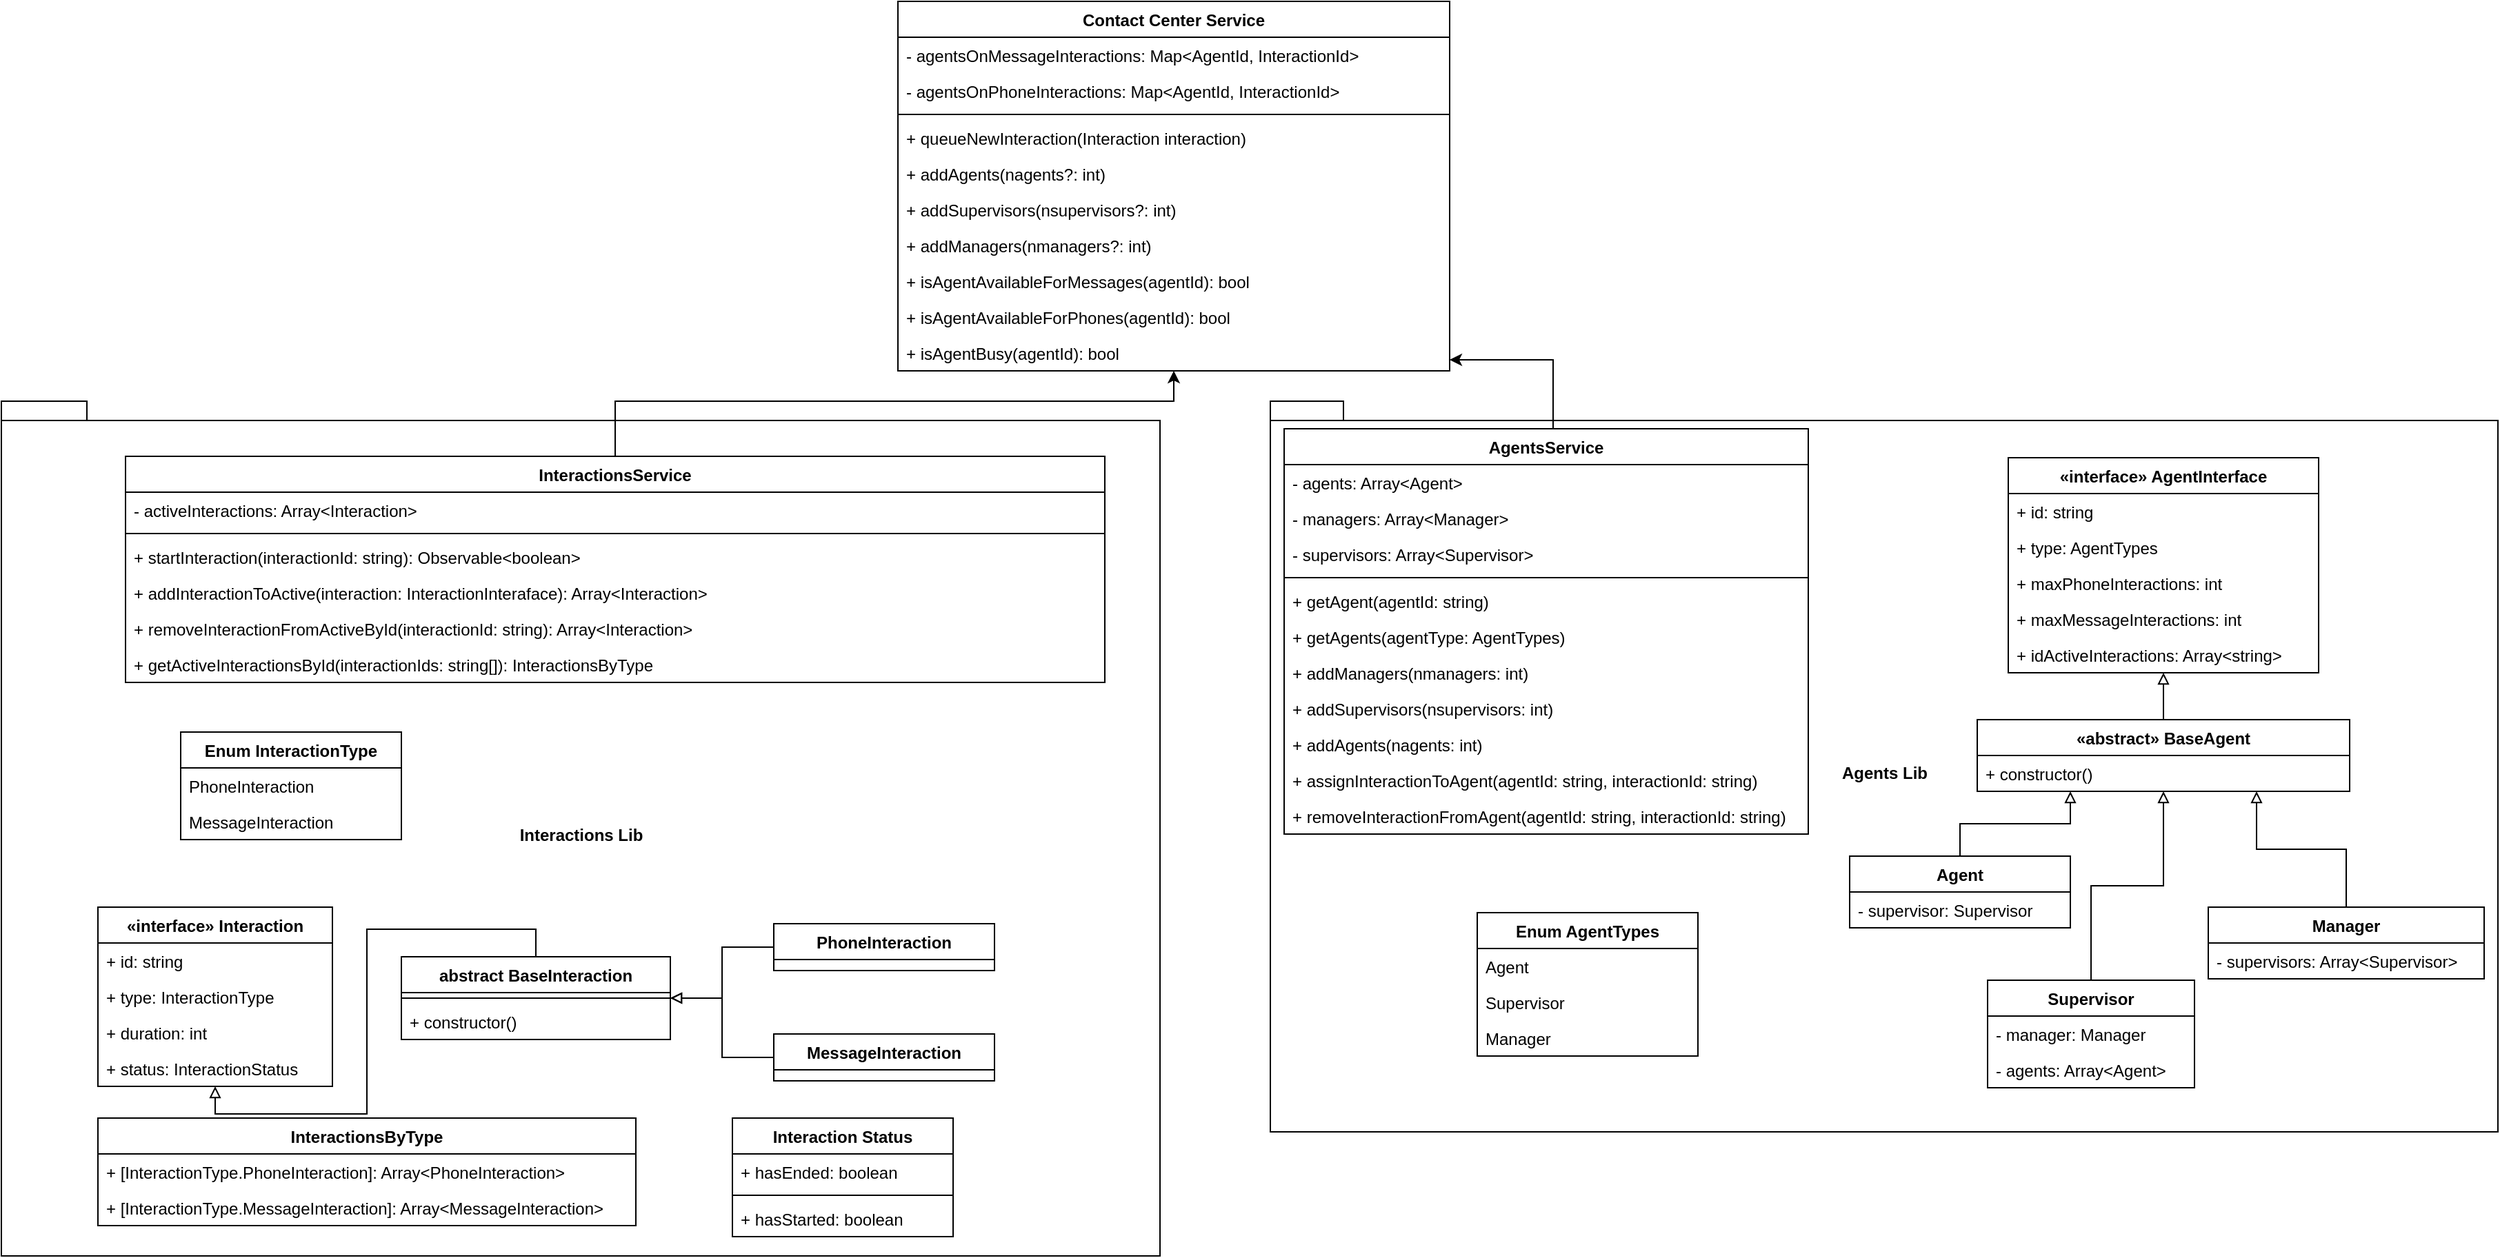 <mxfile version="14.9.6" type="device" pages="2"><diagram id="9mXvaVSuT-yr561JVfZQ" name="Classes"><mxGraphModel dx="1939" dy="1730" grid="1" gridSize="10" guides="1" tooltips="1" connect="1" arrows="1" fold="1" page="1" pageScale="1" pageWidth="850" pageHeight="1100" math="0" shadow="0"><root><mxCell id="0"/><mxCell id="1" parent="0"/><mxCell id="GSy9JZOcoxlVscX8w8jJ-24" value="Agents Lib" style="shape=folder;fontStyle=1;spacingTop=10;tabWidth=40;tabHeight=14;tabPosition=left;html=1;" parent="1" vertex="1"><mxGeometry x="510" y="-410" width="890" height="530" as="geometry"/></mxCell><mxCell id="GSy9JZOcoxlVscX8w8jJ-23" value="Interactions Lib" style="shape=folder;fontStyle=1;spacingTop=10;tabWidth=40;tabHeight=14;tabPosition=left;html=1;" parent="1" vertex="1"><mxGeometry x="-410" y="-410" width="840" height="620" as="geometry"/></mxCell><mxCell id="VfbLvijLUW6u_aJ8UXOx-10" style="edgeStyle=orthogonalEdgeStyle;rounded=0;orthogonalLoop=1;jettySize=auto;html=1;startArrow=none;startFill=0;endArrow=block;endFill=0;" parent="1" source="rVlFmZ7Iy4KIFGHd2SEh-2" target="VfbLvijLUW6u_aJ8UXOx-1" edge="1"><mxGeometry relative="1" as="geometry"/></mxCell><mxCell id="rVlFmZ7Iy4KIFGHd2SEh-2" value="MessageInteraction" style="swimlane;fontStyle=1;align=center;verticalAlign=top;childLayout=stackLayout;horizontal=1;startSize=26;horizontalStack=0;resizeParent=1;resizeParentMax=0;resizeLast=0;collapsible=1;marginBottom=0;" parent="1" vertex="1"><mxGeometry x="150" y="49" width="160" height="34" as="geometry"/></mxCell><mxCell id="VfbLvijLUW6u_aJ8UXOx-11" style="edgeStyle=orthogonalEdgeStyle;rounded=0;orthogonalLoop=1;jettySize=auto;html=1;startArrow=none;startFill=0;endArrow=block;endFill=0;" parent="1" source="rVlFmZ7Iy4KIFGHd2SEh-6" target="VfbLvijLUW6u_aJ8UXOx-1" edge="1"><mxGeometry relative="1" as="geometry"/></mxCell><mxCell id="rVlFmZ7Iy4KIFGHd2SEh-6" value="PhoneInteraction" style="swimlane;fontStyle=1;align=center;verticalAlign=top;childLayout=stackLayout;horizontal=1;startSize=26;horizontalStack=0;resizeParent=1;resizeParentMax=0;resizeLast=0;collapsible=1;marginBottom=0;" parent="1" vertex="1"><mxGeometry x="150" y="-31" width="160" height="34" as="geometry"/></mxCell><mxCell id="rVlFmZ7Iy4KIFGHd2SEh-12" value="Agent" style="swimlane;fontStyle=1;align=center;verticalAlign=top;childLayout=stackLayout;horizontal=1;startSize=26;horizontalStack=0;resizeParent=1;resizeParentMax=0;resizeLast=0;collapsible=1;marginBottom=0;" parent="1" vertex="1"><mxGeometry x="930" y="-80" width="160" height="52" as="geometry"/></mxCell><mxCell id="rVlFmZ7Iy4KIFGHd2SEh-13" value="- supervisor: Supervisor" style="text;strokeColor=none;fillColor=none;align=left;verticalAlign=top;spacingLeft=4;spacingRight=4;overflow=hidden;rotatable=0;points=[[0,0.5],[1,0.5]];portConstraint=eastwest;" parent="rVlFmZ7Iy4KIFGHd2SEh-12" vertex="1"><mxGeometry y="26" width="160" height="26" as="geometry"/></mxCell><mxCell id="bqos2zg2RV2krhV23c68-33" style="edgeStyle=orthogonalEdgeStyle;rounded=0;orthogonalLoop=1;jettySize=auto;html=1;exitX=0.5;exitY=0;exitDx=0;exitDy=0;startArrow=none;startFill=0;endArrow=block;endFill=0;" parent="1" source="rVlFmZ7Iy4KIFGHd2SEh-16" target="rVlFmZ7Iy4KIFGHd2SEh-28" edge="1"><mxGeometry relative="1" as="geometry"/></mxCell><mxCell id="rVlFmZ7Iy4KIFGHd2SEh-16" value="Supervisor" style="swimlane;fontStyle=1;align=center;verticalAlign=top;childLayout=stackLayout;horizontal=1;startSize=26;horizontalStack=0;resizeParent=1;resizeParentMax=0;resizeLast=0;collapsible=1;marginBottom=0;" parent="1" vertex="1"><mxGeometry x="1030" y="10" width="150" height="78" as="geometry"/></mxCell><mxCell id="rVlFmZ7Iy4KIFGHd2SEh-17" value="- manager: Manager" style="text;strokeColor=none;fillColor=none;align=left;verticalAlign=top;spacingLeft=4;spacingRight=4;overflow=hidden;rotatable=0;points=[[0,0.5],[1,0.5]];portConstraint=eastwest;" parent="rVlFmZ7Iy4KIFGHd2SEh-16" vertex="1"><mxGeometry y="26" width="150" height="26" as="geometry"/></mxCell><mxCell id="bqos2zg2RV2krhV23c68-34" value="- agents: Array&lt;Agent&gt;" style="text;strokeColor=none;fillColor=none;align=left;verticalAlign=top;spacingLeft=4;spacingRight=4;overflow=hidden;rotatable=0;points=[[0,0.5],[1,0.5]];portConstraint=eastwest;" parent="rVlFmZ7Iy4KIFGHd2SEh-16" vertex="1"><mxGeometry y="52" width="150" height="26" as="geometry"/></mxCell><mxCell id="rVlFmZ7Iy4KIFGHd2SEh-20" value="Manager" style="swimlane;fontStyle=1;align=center;verticalAlign=top;childLayout=stackLayout;horizontal=1;startSize=26;horizontalStack=0;resizeParent=1;resizeParentMax=0;resizeLast=0;collapsible=1;marginBottom=0;" parent="1" vertex="1"><mxGeometry x="1190" y="-43" width="200" height="52" as="geometry"/></mxCell><mxCell id="bqos2zg2RV2krhV23c68-36" value="- supervisors: Array&lt;Supervisor&gt;" style="text;strokeColor=none;fillColor=none;align=left;verticalAlign=top;spacingLeft=4;spacingRight=4;overflow=hidden;rotatable=0;points=[[0,0.5],[1,0.5]];portConstraint=eastwest;" parent="rVlFmZ7Iy4KIFGHd2SEh-20" vertex="1"><mxGeometry y="26" width="200" height="26" as="geometry"/></mxCell><mxCell id="bqos2zg2RV2krhV23c68-4" style="edgeStyle=orthogonalEdgeStyle;rounded=0;orthogonalLoop=1;jettySize=auto;html=1;exitX=0.25;exitY=1;exitDx=0;exitDy=0;endArrow=none;endFill=0;startArrow=block;startFill=0;" parent="1" source="rVlFmZ7Iy4KIFGHd2SEh-28" target="rVlFmZ7Iy4KIFGHd2SEh-12" edge="1"><mxGeometry relative="1" as="geometry"/></mxCell><mxCell id="bqos2zg2RV2krhV23c68-6" style="edgeStyle=orthogonalEdgeStyle;rounded=0;orthogonalLoop=1;jettySize=auto;html=1;exitX=0.75;exitY=1;exitDx=0;exitDy=0;endArrow=none;endFill=0;startArrow=block;startFill=0;" parent="1" source="rVlFmZ7Iy4KIFGHd2SEh-28" target="rVlFmZ7Iy4KIFGHd2SEh-20" edge="1"><mxGeometry relative="1" as="geometry"/></mxCell><mxCell id="rVlFmZ7Iy4KIFGHd2SEh-28" value="«abstract» BaseAgent" style="swimlane;fontStyle=1;align=center;verticalAlign=top;childLayout=stackLayout;horizontal=1;startSize=26;horizontalStack=0;resizeParent=1;resizeParentMax=0;resizeLast=0;collapsible=1;marginBottom=0;" parent="1" vertex="1"><mxGeometry x="1022.5" y="-179" width="270" height="52" as="geometry"/></mxCell><mxCell id="W-T2RcgYXypYs22ILFJd-6" value="+ constructor()" style="text;strokeColor=none;fillColor=none;align=left;verticalAlign=top;spacingLeft=4;spacingRight=4;overflow=hidden;rotatable=0;points=[[0,0.5],[1,0.5]];portConstraint=eastwest;" vertex="1" parent="rVlFmZ7Iy4KIFGHd2SEh-28"><mxGeometry y="26" width="270" height="26" as="geometry"/></mxCell><mxCell id="VfbLvijLUW6u_aJ8UXOx-8" style="edgeStyle=orthogonalEdgeStyle;rounded=0;orthogonalLoop=1;jettySize=auto;html=1;exitX=0.5;exitY=1;exitDx=0;exitDy=0;entryX=0.5;entryY=0;entryDx=0;entryDy=0;endArrow=none;endFill=0;startArrow=block;startFill=0;" parent="1" source="rVlFmZ7Iy4KIFGHd2SEh-40" target="VfbLvijLUW6u_aJ8UXOx-1" edge="1"><mxGeometry relative="1" as="geometry"/></mxCell><mxCell id="rVlFmZ7Iy4KIFGHd2SEh-40" value="«interface» Interaction" style="swimlane;fontStyle=1;align=center;verticalAlign=top;childLayout=stackLayout;horizontal=1;startSize=26;horizontalStack=0;resizeParent=1;resizeParentMax=0;resizeLast=0;collapsible=1;marginBottom=0;" parent="1" vertex="1"><mxGeometry x="-340" y="-43" width="170" height="130" as="geometry"/></mxCell><mxCell id="rVlFmZ7Iy4KIFGHd2SEh-41" value="+ id: string" style="text;strokeColor=none;fillColor=none;align=left;verticalAlign=top;spacingLeft=4;spacingRight=4;overflow=hidden;rotatable=0;points=[[0,0.5],[1,0.5]];portConstraint=eastwest;" parent="rVlFmZ7Iy4KIFGHd2SEh-40" vertex="1"><mxGeometry y="26" width="170" height="26" as="geometry"/></mxCell><mxCell id="aWb27PJC8GSQuPGXeeC0-7" value="+ type: InteractionType" style="text;strokeColor=none;fillColor=none;align=left;verticalAlign=top;spacingLeft=4;spacingRight=4;overflow=hidden;rotatable=0;points=[[0,0.5],[1,0.5]];portConstraint=eastwest;" parent="rVlFmZ7Iy4KIFGHd2SEh-40" vertex="1"><mxGeometry y="52" width="170" height="26" as="geometry"/></mxCell><mxCell id="W-T2RcgYXypYs22ILFJd-27" value="+ duration: int" style="text;strokeColor=none;fillColor=none;align=left;verticalAlign=top;spacingLeft=4;spacingRight=4;overflow=hidden;rotatable=0;points=[[0,0.5],[1,0.5]];portConstraint=eastwest;" vertex="1" parent="rVlFmZ7Iy4KIFGHd2SEh-40"><mxGeometry y="78" width="170" height="26" as="geometry"/></mxCell><mxCell id="aWb27PJC8GSQuPGXeeC0-6" value="+ status: InteractionStatus" style="text;strokeColor=none;fillColor=none;align=left;verticalAlign=top;spacingLeft=4;spacingRight=4;overflow=hidden;rotatable=0;points=[[0,0.5],[1,0.5]];portConstraint=eastwest;" parent="rVlFmZ7Iy4KIFGHd2SEh-40" vertex="1"><mxGeometry y="104" width="170" height="26" as="geometry"/></mxCell><mxCell id="bqos2zg2RV2krhV23c68-8" value="Contact Center Service" style="swimlane;fontStyle=1;align=center;verticalAlign=top;childLayout=stackLayout;horizontal=1;startSize=26;horizontalStack=0;resizeParent=1;resizeParentMax=0;resizeLast=0;collapsible=1;marginBottom=0;" parent="1" vertex="1"><mxGeometry x="240" y="-700" width="400" height="268" as="geometry"/></mxCell><mxCell id="bqos2zg2RV2krhV23c68-17" value="- agentsOnMessageInteractions: Map&lt;AgentId, InteractionId&gt;" style="text;strokeColor=none;fillColor=none;align=left;verticalAlign=top;spacingLeft=4;spacingRight=4;overflow=hidden;rotatable=0;points=[[0,0.5],[1,0.5]];portConstraint=eastwest;" parent="bqos2zg2RV2krhV23c68-8" vertex="1"><mxGeometry y="26" width="400" height="26" as="geometry"/></mxCell><mxCell id="aWb27PJC8GSQuPGXeeC0-1" value="- agentsOnPhoneInteractions: Map&lt;AgentId, InteractionId&gt;" style="text;strokeColor=none;fillColor=none;align=left;verticalAlign=top;spacingLeft=4;spacingRight=4;overflow=hidden;rotatable=0;points=[[0,0.5],[1,0.5]];portConstraint=eastwest;" parent="bqos2zg2RV2krhV23c68-8" vertex="1"><mxGeometry y="52" width="400" height="26" as="geometry"/></mxCell><mxCell id="bqos2zg2RV2krhV23c68-10" value="" style="line;strokeWidth=1;fillColor=none;align=left;verticalAlign=middle;spacingTop=-1;spacingLeft=3;spacingRight=3;rotatable=0;labelPosition=right;points=[];portConstraint=eastwest;" parent="bqos2zg2RV2krhV23c68-8" vertex="1"><mxGeometry y="78" width="400" height="8" as="geometry"/></mxCell><mxCell id="_GVW7TMEbYRuiCOnkN0X-1" value="+ queueNewInteraction(Interaction interaction)" style="text;strokeColor=none;fillColor=none;align=left;verticalAlign=top;spacingLeft=4;spacingRight=4;overflow=hidden;rotatable=0;points=[[0,0.5],[1,0.5]];portConstraint=eastwest;" parent="bqos2zg2RV2krhV23c68-8" vertex="1"><mxGeometry y="86" width="400" height="26" as="geometry"/></mxCell><mxCell id="NI0zoDxkc4GcWIUidgXC-1" value="+ addAgents(nagents?: int)" style="text;strokeColor=none;fillColor=none;align=left;verticalAlign=top;spacingLeft=4;spacingRight=4;overflow=hidden;rotatable=0;points=[[0,0.5],[1,0.5]];portConstraint=eastwest;" parent="bqos2zg2RV2krhV23c68-8" vertex="1"><mxGeometry y="112" width="400" height="26" as="geometry"/></mxCell><mxCell id="NI0zoDxkc4GcWIUidgXC-2" value="+ addSupervisors(nsupervisors?: int)" style="text;strokeColor=none;fillColor=none;align=left;verticalAlign=top;spacingLeft=4;spacingRight=4;overflow=hidden;rotatable=0;points=[[0,0.5],[1,0.5]];portConstraint=eastwest;" parent="bqos2zg2RV2krhV23c68-8" vertex="1"><mxGeometry y="138" width="400" height="26" as="geometry"/></mxCell><mxCell id="NI0zoDxkc4GcWIUidgXC-3" value="+ addManagers(nmanagers?: int)" style="text;strokeColor=none;fillColor=none;align=left;verticalAlign=top;spacingLeft=4;spacingRight=4;overflow=hidden;rotatable=0;points=[[0,0.5],[1,0.5]];portConstraint=eastwest;" parent="bqos2zg2RV2krhV23c68-8" vertex="1"><mxGeometry y="164" width="400" height="26" as="geometry"/></mxCell><mxCell id="aWb27PJC8GSQuPGXeeC0-10" value="+ isAgentAvailableForMessages(agentId): bool" style="text;strokeColor=none;fillColor=none;align=left;verticalAlign=top;spacingLeft=4;spacingRight=4;overflow=hidden;rotatable=0;points=[[0,0.5],[1,0.5]];portConstraint=eastwest;" parent="bqos2zg2RV2krhV23c68-8" vertex="1"><mxGeometry y="190" width="400" height="26" as="geometry"/></mxCell><mxCell id="aWb27PJC8GSQuPGXeeC0-9" value="+ isAgentAvailableForPhones(agentId): bool" style="text;strokeColor=none;fillColor=none;align=left;verticalAlign=top;spacingLeft=4;spacingRight=4;overflow=hidden;rotatable=0;points=[[0,0.5],[1,0.5]];portConstraint=eastwest;" parent="bqos2zg2RV2krhV23c68-8" vertex="1"><mxGeometry y="216" width="400" height="26" as="geometry"/></mxCell><mxCell id="W-T2RcgYXypYs22ILFJd-2" value="+ isAgentBusy(agentId): bool" style="text;strokeColor=none;fillColor=none;align=left;verticalAlign=top;spacingLeft=4;spacingRight=4;overflow=hidden;rotatable=0;points=[[0,0.5],[1,0.5]];portConstraint=eastwest;" vertex="1" parent="bqos2zg2RV2krhV23c68-8"><mxGeometry y="242" width="400" height="26" as="geometry"/></mxCell><mxCell id="VfbLvijLUW6u_aJ8UXOx-1" value="abstract BaseInteraction" style="swimlane;fontStyle=1;align=center;verticalAlign=top;childLayout=stackLayout;horizontal=1;startSize=26;horizontalStack=0;resizeParent=1;resizeParentMax=0;resizeLast=0;collapsible=1;marginBottom=0;" parent="1" vertex="1"><mxGeometry x="-120" y="-7" width="195" height="60" as="geometry"/></mxCell><mxCell id="VfbLvijLUW6u_aJ8UXOx-3" value="" style="line;strokeWidth=1;fillColor=none;align=left;verticalAlign=middle;spacingTop=-1;spacingLeft=3;spacingRight=3;rotatable=0;labelPosition=right;points=[];portConstraint=eastwest;" parent="VfbLvijLUW6u_aJ8UXOx-1" vertex="1"><mxGeometry y="26" width="195" height="8" as="geometry"/></mxCell><mxCell id="VfbLvijLUW6u_aJ8UXOx-6" value="+ constructor()" style="text;strokeColor=none;fillColor=none;align=left;verticalAlign=top;spacingLeft=4;spacingRight=4;overflow=hidden;rotatable=0;points=[[0,0.5],[1,0.5]];portConstraint=eastwest;" parent="VfbLvijLUW6u_aJ8UXOx-1" vertex="1"><mxGeometry y="34" width="195" height="26" as="geometry"/></mxCell><mxCell id="aWb27PJC8GSQuPGXeeC0-16" style="edgeStyle=orthogonalEdgeStyle;rounded=0;orthogonalLoop=1;jettySize=auto;html=1;exitX=0.5;exitY=1;exitDx=0;exitDy=0;startArrow=block;startFill=0;endArrow=none;endFill=0;" parent="1" source="aWb27PJC8GSQuPGXeeC0-11" target="rVlFmZ7Iy4KIFGHd2SEh-28" edge="1"><mxGeometry relative="1" as="geometry"/></mxCell><mxCell id="aWb27PJC8GSQuPGXeeC0-11" value="«interface» AgentInterface" style="swimlane;fontStyle=1;align=center;verticalAlign=top;childLayout=stackLayout;horizontal=1;startSize=26;horizontalStack=0;resizeParent=1;resizeParentMax=0;resizeLast=0;collapsible=1;marginBottom=0;" parent="1" vertex="1"><mxGeometry x="1045" y="-369" width="225" height="156" as="geometry"/></mxCell><mxCell id="aWb27PJC8GSQuPGXeeC0-12" value="+ id: string" style="text;strokeColor=none;fillColor=none;align=left;verticalAlign=top;spacingLeft=4;spacingRight=4;overflow=hidden;rotatable=0;points=[[0,0.5],[1,0.5]];portConstraint=eastwest;" parent="aWb27PJC8GSQuPGXeeC0-11" vertex="1"><mxGeometry y="26" width="225" height="26" as="geometry"/></mxCell><mxCell id="aWb27PJC8GSQuPGXeeC0-13" value="+ type: AgentTypes" style="text;strokeColor=none;fillColor=none;align=left;verticalAlign=top;spacingLeft=4;spacingRight=4;overflow=hidden;rotatable=0;points=[[0,0.5],[1,0.5]];portConstraint=eastwest;" parent="aWb27PJC8GSQuPGXeeC0-11" vertex="1"><mxGeometry y="52" width="225" height="26" as="geometry"/></mxCell><mxCell id="aWb27PJC8GSQuPGXeeC0-3" value="+ maxPhoneInteractions: int" style="text;strokeColor=none;fillColor=none;align=left;verticalAlign=top;spacingLeft=4;spacingRight=4;overflow=hidden;rotatable=0;points=[[0,0.5],[1,0.5]];portConstraint=eastwest;" parent="aWb27PJC8GSQuPGXeeC0-11" vertex="1"><mxGeometry y="78" width="225" height="26" as="geometry"/></mxCell><mxCell id="rVlFmZ7Iy4KIFGHd2SEh-29" value="+ maxMessageInteractions: int" style="text;strokeColor=none;fillColor=none;align=left;verticalAlign=top;spacingLeft=4;spacingRight=4;overflow=hidden;rotatable=0;points=[[0,0.5],[1,0.5]];portConstraint=eastwest;" parent="aWb27PJC8GSQuPGXeeC0-11" vertex="1"><mxGeometry y="104" width="225" height="26" as="geometry"/></mxCell><mxCell id="aWb27PJC8GSQuPGXeeC0-4" value="+ idActiveInteractions: Array&lt;string&gt;" style="text;strokeColor=none;fillColor=none;align=left;verticalAlign=top;spacingLeft=4;spacingRight=4;overflow=hidden;rotatable=0;points=[[0,0.5],[1,0.5]];portConstraint=eastwest;" parent="aWb27PJC8GSQuPGXeeC0-11" vertex="1"><mxGeometry y="130" width="225" height="26" as="geometry"/></mxCell><mxCell id="GSy9JZOcoxlVscX8w8jJ-20" style="edgeStyle=orthogonalEdgeStyle;rounded=0;orthogonalLoop=1;jettySize=auto;html=1;" parent="1" source="GSy9JZOcoxlVscX8w8jJ-1" target="bqos2zg2RV2krhV23c68-8" edge="1"><mxGeometry relative="1" as="geometry"><Array as="points"><mxPoint x="715" y="-440"/><mxPoint x="440" y="-440"/></Array></mxGeometry></mxCell><mxCell id="GSy9JZOcoxlVscX8w8jJ-1" value="AgentsService" style="swimlane;fontStyle=1;align=center;verticalAlign=top;childLayout=stackLayout;horizontal=1;startSize=26;horizontalStack=0;resizeParent=1;resizeParentMax=0;resizeLast=0;collapsible=1;marginBottom=0;" parent="1" vertex="1"><mxGeometry x="520" y="-390" width="380" height="294" as="geometry"/></mxCell><mxCell id="GSy9JZOcoxlVscX8w8jJ-5" value="- agents: Array&lt;Agent&gt;" style="text;strokeColor=none;fillColor=none;align=left;verticalAlign=top;spacingLeft=4;spacingRight=4;overflow=hidden;rotatable=0;points=[[0,0.5],[1,0.5]];portConstraint=eastwest;" parent="GSy9JZOcoxlVscX8w8jJ-1" vertex="1"><mxGeometry y="26" width="380" height="26" as="geometry"/></mxCell><mxCell id="GSy9JZOcoxlVscX8w8jJ-7" value="- managers: Array&lt;Manager&gt;" style="text;strokeColor=none;fillColor=none;align=left;verticalAlign=top;spacingLeft=4;spacingRight=4;overflow=hidden;rotatable=0;points=[[0,0.5],[1,0.5]];portConstraint=eastwest;" parent="GSy9JZOcoxlVscX8w8jJ-1" vertex="1"><mxGeometry y="52" width="380" height="26" as="geometry"/></mxCell><mxCell id="GSy9JZOcoxlVscX8w8jJ-6" value="- supervisors: Array&lt;Supervisor&gt;" style="text;strokeColor=none;fillColor=none;align=left;verticalAlign=top;spacingLeft=4;spacingRight=4;overflow=hidden;rotatable=0;points=[[0,0.5],[1,0.5]];portConstraint=eastwest;" parent="GSy9JZOcoxlVscX8w8jJ-1" vertex="1"><mxGeometry y="78" width="380" height="26" as="geometry"/></mxCell><mxCell id="GSy9JZOcoxlVscX8w8jJ-3" value="" style="line;strokeWidth=1;fillColor=none;align=left;verticalAlign=middle;spacingTop=-1;spacingLeft=3;spacingRight=3;rotatable=0;labelPosition=right;points=[];portConstraint=eastwest;" parent="GSy9JZOcoxlVscX8w8jJ-1" vertex="1"><mxGeometry y="104" width="380" height="8" as="geometry"/></mxCell><mxCell id="eq-xW2-XUnyU69JytTZA-1" value="+ getAgent(agentId: string)" style="text;strokeColor=none;fillColor=none;align=left;verticalAlign=top;spacingLeft=4;spacingRight=4;overflow=hidden;rotatable=0;points=[[0,0.5],[1,0.5]];portConstraint=eastwest;" parent="GSy9JZOcoxlVscX8w8jJ-1" vertex="1"><mxGeometry y="112" width="380" height="26" as="geometry"/></mxCell><mxCell id="eq-xW2-XUnyU69JytTZA-4" value="+ getAgents(agentType: AgentTypes)" style="text;strokeColor=none;fillColor=none;align=left;verticalAlign=top;spacingLeft=4;spacingRight=4;overflow=hidden;rotatable=0;points=[[0,0.5],[1,0.5]];portConstraint=eastwest;" parent="GSy9JZOcoxlVscX8w8jJ-1" vertex="1"><mxGeometry y="138" width="380" height="26" as="geometry"/></mxCell><mxCell id="GSy9JZOcoxlVscX8w8jJ-10" value="+ addManagers(nmanagers: int)" style="text;strokeColor=none;fillColor=none;align=left;verticalAlign=top;spacingLeft=4;spacingRight=4;overflow=hidden;rotatable=0;points=[[0,0.5],[1,0.5]];portConstraint=eastwest;" parent="GSy9JZOcoxlVscX8w8jJ-1" vertex="1"><mxGeometry y="164" width="380" height="26" as="geometry"/></mxCell><mxCell id="GSy9JZOcoxlVscX8w8jJ-9" value="+ addSupervisors(nsupervisors: int)" style="text;strokeColor=none;fillColor=none;align=left;verticalAlign=top;spacingLeft=4;spacingRight=4;overflow=hidden;rotatable=0;points=[[0,0.5],[1,0.5]];portConstraint=eastwest;" parent="GSy9JZOcoxlVscX8w8jJ-1" vertex="1"><mxGeometry y="190" width="380" height="26" as="geometry"/></mxCell><mxCell id="GSy9JZOcoxlVscX8w8jJ-8" value="+ addAgents(nagents: int)" style="text;strokeColor=none;fillColor=none;align=left;verticalAlign=top;spacingLeft=4;spacingRight=4;overflow=hidden;rotatable=0;points=[[0,0.5],[1,0.5]];portConstraint=eastwest;" parent="GSy9JZOcoxlVscX8w8jJ-1" vertex="1"><mxGeometry y="216" width="380" height="26" as="geometry"/></mxCell><mxCell id="W-T2RcgYXypYs22ILFJd-1" value="+ assignInteractionToAgent(agentId: string, interactionId: string)" style="text;strokeColor=none;fillColor=none;align=left;verticalAlign=top;spacingLeft=4;spacingRight=4;overflow=hidden;rotatable=0;points=[[0,0.5],[1,0.5]];portConstraint=eastwest;" vertex="1" parent="GSy9JZOcoxlVscX8w8jJ-1"><mxGeometry y="242" width="380" height="26" as="geometry"/></mxCell><mxCell id="eq-xW2-XUnyU69JytTZA-2" value="+ removeInteractionFromAgent(agentId: string, interactionId: string)" style="text;strokeColor=none;fillColor=none;align=left;verticalAlign=top;spacingLeft=4;spacingRight=4;overflow=hidden;rotatable=0;points=[[0,0.5],[1,0.5]];portConstraint=eastwest;" parent="GSy9JZOcoxlVscX8w8jJ-1" vertex="1"><mxGeometry y="268" width="380" height="26" as="geometry"/></mxCell><mxCell id="GSy9JZOcoxlVscX8w8jJ-21" style="edgeStyle=orthogonalEdgeStyle;rounded=0;orthogonalLoop=1;jettySize=auto;html=1;exitX=0.5;exitY=0;exitDx=0;exitDy=0;" parent="1" source="GSy9JZOcoxlVscX8w8jJ-15" target="bqos2zg2RV2krhV23c68-8" edge="1"><mxGeometry relative="1" as="geometry"><Array as="points"><mxPoint x="35" y="-410"/><mxPoint x="440" y="-410"/></Array></mxGeometry></mxCell><mxCell id="GSy9JZOcoxlVscX8w8jJ-15" value="InteractionsService" style="swimlane;fontStyle=1;align=center;verticalAlign=top;childLayout=stackLayout;horizontal=1;startSize=26;horizontalStack=0;resizeParent=1;resizeParentMax=0;resizeLast=0;collapsible=1;marginBottom=0;" parent="1" vertex="1"><mxGeometry x="-320" y="-370" width="710" height="164" as="geometry"/></mxCell><mxCell id="GSy9JZOcoxlVscX8w8jJ-19" value="- activeInteractions: Array&lt;Interaction&gt;" style="text;strokeColor=none;fillColor=none;align=left;verticalAlign=top;spacingLeft=4;spacingRight=4;overflow=hidden;rotatable=0;points=[[0,0.5],[1,0.5]];portConstraint=eastwest;" parent="GSy9JZOcoxlVscX8w8jJ-15" vertex="1"><mxGeometry y="26" width="710" height="26" as="geometry"/></mxCell><mxCell id="GSy9JZOcoxlVscX8w8jJ-17" value="" style="line;strokeWidth=1;fillColor=none;align=left;verticalAlign=middle;spacingTop=-1;spacingLeft=3;spacingRight=3;rotatable=0;labelPosition=right;points=[];portConstraint=eastwest;" parent="GSy9JZOcoxlVscX8w8jJ-15" vertex="1"><mxGeometry y="52" width="710" height="8" as="geometry"/></mxCell><mxCell id="GSy9JZOcoxlVscX8w8jJ-18" value="+ startInteraction(interactionId: string): Observable&lt;boolean&gt;" style="text;strokeColor=none;fillColor=none;align=left;verticalAlign=top;spacingLeft=4;spacingRight=4;overflow=hidden;rotatable=0;points=[[0,0.5],[1,0.5]];portConstraint=eastwest;" parent="GSy9JZOcoxlVscX8w8jJ-15" vertex="1"><mxGeometry y="60" width="710" height="26" as="geometry"/></mxCell><mxCell id="GSy9JZOcoxlVscX8w8jJ-22" value="+ addInteractionToActive(interaction: InteractionInteraface): Array&lt;Interaction&gt;" style="text;strokeColor=none;fillColor=none;align=left;verticalAlign=top;spacingLeft=4;spacingRight=4;overflow=hidden;rotatable=0;points=[[0,0.5],[1,0.5]];portConstraint=eastwest;" parent="GSy9JZOcoxlVscX8w8jJ-15" vertex="1"><mxGeometry y="86" width="710" height="26" as="geometry"/></mxCell><mxCell id="W-T2RcgYXypYs22ILFJd-4" value="+ removeInteractionFromActiveById(interactionId: string): Array&lt;Interaction&gt;" style="text;strokeColor=none;fillColor=none;align=left;verticalAlign=top;spacingLeft=4;spacingRight=4;overflow=hidden;rotatable=0;points=[[0,0.5],[1,0.5]];portConstraint=eastwest;" vertex="1" parent="GSy9JZOcoxlVscX8w8jJ-15"><mxGeometry y="112" width="710" height="26" as="geometry"/></mxCell><mxCell id="W-T2RcgYXypYs22ILFJd-3" value="+ getActiveInteractionsById(interactionIds: string[]): InteractionsByType" style="text;strokeColor=none;fillColor=none;align=left;verticalAlign=top;spacingLeft=4;spacingRight=4;overflow=hidden;rotatable=0;points=[[0,0.5],[1,0.5]];portConstraint=eastwest;" vertex="1" parent="GSy9JZOcoxlVscX8w8jJ-15"><mxGeometry y="138" width="710" height="26" as="geometry"/></mxCell><mxCell id="W-T2RcgYXypYs22ILFJd-7" value="Enum AgentTypes" style="swimlane;fontStyle=1;align=center;verticalAlign=top;childLayout=stackLayout;horizontal=1;startSize=26;horizontalStack=0;resizeParent=1;resizeParentMax=0;resizeLast=0;collapsible=1;marginBottom=0;" vertex="1" parent="1"><mxGeometry x="660" y="-39" width="160" height="104" as="geometry"/></mxCell><mxCell id="W-T2RcgYXypYs22ILFJd-11" value="Agent" style="text;strokeColor=none;fillColor=none;align=left;verticalAlign=top;spacingLeft=4;spacingRight=4;overflow=hidden;rotatable=0;points=[[0,0.5],[1,0.5]];portConstraint=eastwest;" vertex="1" parent="W-T2RcgYXypYs22ILFJd-7"><mxGeometry y="26" width="160" height="26" as="geometry"/></mxCell><mxCell id="W-T2RcgYXypYs22ILFJd-12" value="Supervisor" style="text;strokeColor=none;fillColor=none;align=left;verticalAlign=top;spacingLeft=4;spacingRight=4;overflow=hidden;rotatable=0;points=[[0,0.5],[1,0.5]];portConstraint=eastwest;" vertex="1" parent="W-T2RcgYXypYs22ILFJd-7"><mxGeometry y="52" width="160" height="26" as="geometry"/></mxCell><mxCell id="W-T2RcgYXypYs22ILFJd-8" value="Manager" style="text;strokeColor=none;fillColor=none;align=left;verticalAlign=top;spacingLeft=4;spacingRight=4;overflow=hidden;rotatable=0;points=[[0,0.5],[1,0.5]];portConstraint=eastwest;" vertex="1" parent="W-T2RcgYXypYs22ILFJd-7"><mxGeometry y="78" width="160" height="26" as="geometry"/></mxCell><mxCell id="W-T2RcgYXypYs22ILFJd-13" value="Enum InteractionType" style="swimlane;fontStyle=1;align=center;verticalAlign=top;childLayout=stackLayout;horizontal=1;startSize=26;horizontalStack=0;resizeParent=1;resizeParentMax=0;resizeLast=0;collapsible=1;marginBottom=0;" vertex="1" parent="1"><mxGeometry x="-280" y="-170" width="160" height="78" as="geometry"/></mxCell><mxCell id="W-T2RcgYXypYs22ILFJd-17" value="PhoneInteraction" style="text;strokeColor=none;fillColor=none;align=left;verticalAlign=top;spacingLeft=4;spacingRight=4;overflow=hidden;rotatable=0;points=[[0,0.5],[1,0.5]];portConstraint=eastwest;" vertex="1" parent="W-T2RcgYXypYs22ILFJd-13"><mxGeometry y="26" width="160" height="26" as="geometry"/></mxCell><mxCell id="W-T2RcgYXypYs22ILFJd-14" value="MessageInteraction" style="text;strokeColor=none;fillColor=none;align=left;verticalAlign=top;spacingLeft=4;spacingRight=4;overflow=hidden;rotatable=0;points=[[0,0.5],[1,0.5]];portConstraint=eastwest;" vertex="1" parent="W-T2RcgYXypYs22ILFJd-13"><mxGeometry y="52" width="160" height="26" as="geometry"/></mxCell><mxCell id="W-T2RcgYXypYs22ILFJd-18" value="InteractionsByType" style="swimlane;fontStyle=1;align=center;verticalAlign=top;childLayout=stackLayout;horizontal=1;startSize=26;horizontalStack=0;resizeParent=1;resizeParentMax=0;resizeLast=0;collapsible=1;marginBottom=0;" vertex="1" parent="1"><mxGeometry x="-340" y="110" width="390" height="78" as="geometry"/></mxCell><mxCell id="W-T2RcgYXypYs22ILFJd-22" value="+ [InteractionType.PhoneInteraction]: Array&lt;PhoneInteraction&gt;" style="text;strokeColor=none;fillColor=none;align=left;verticalAlign=top;spacingLeft=4;spacingRight=4;overflow=hidden;rotatable=0;points=[[0,0.5],[1,0.5]];portConstraint=eastwest;" vertex="1" parent="W-T2RcgYXypYs22ILFJd-18"><mxGeometry y="26" width="390" height="26" as="geometry"/></mxCell><mxCell id="W-T2RcgYXypYs22ILFJd-19" value="+ [InteractionType.MessageInteraction]: Array&lt;MessageInteraction&gt;" style="text;strokeColor=none;fillColor=none;align=left;verticalAlign=top;spacingLeft=4;spacingRight=4;overflow=hidden;rotatable=0;points=[[0,0.5],[1,0.5]];portConstraint=eastwest;" vertex="1" parent="W-T2RcgYXypYs22ILFJd-18"><mxGeometry y="52" width="390" height="26" as="geometry"/></mxCell><mxCell id="W-T2RcgYXypYs22ILFJd-23" value="Interaction Status" style="swimlane;fontStyle=1;align=center;verticalAlign=top;childLayout=stackLayout;horizontal=1;startSize=26;horizontalStack=0;resizeParent=1;resizeParentMax=0;resizeLast=0;collapsible=1;marginBottom=0;" vertex="1" parent="1"><mxGeometry x="120" y="110" width="160" height="86" as="geometry"/></mxCell><mxCell id="W-T2RcgYXypYs22ILFJd-24" value="+ hasEnded: boolean" style="text;strokeColor=none;fillColor=none;align=left;verticalAlign=top;spacingLeft=4;spacingRight=4;overflow=hidden;rotatable=0;points=[[0,0.5],[1,0.5]];portConstraint=eastwest;" vertex="1" parent="W-T2RcgYXypYs22ILFJd-23"><mxGeometry y="26" width="160" height="26" as="geometry"/></mxCell><mxCell id="W-T2RcgYXypYs22ILFJd-25" value="" style="line;strokeWidth=1;fillColor=none;align=left;verticalAlign=middle;spacingTop=-1;spacingLeft=3;spacingRight=3;rotatable=0;labelPosition=right;points=[];portConstraint=eastwest;" vertex="1" parent="W-T2RcgYXypYs22ILFJd-23"><mxGeometry y="52" width="160" height="8" as="geometry"/></mxCell><mxCell id="W-T2RcgYXypYs22ILFJd-26" value="+ hasStarted: boolean" style="text;strokeColor=none;fillColor=none;align=left;verticalAlign=top;spacingLeft=4;spacingRight=4;overflow=hidden;rotatable=0;points=[[0,0.5],[1,0.5]];portConstraint=eastwest;" vertex="1" parent="W-T2RcgYXypYs22ILFJd-23"><mxGeometry y="60" width="160" height="26" as="geometry"/></mxCell></root></mxGraphModel></diagram><diagram id="X7nQB1wiBKxIS-zTiMWH" name="Flow"><mxGraphModel dx="1089" dy="630" grid="1" gridSize="10" guides="1" tooltips="1" connect="1" arrows="1" fold="1" page="1" pageScale="1" pageWidth="827" pageHeight="1169" math="0" shadow="0"><root><mxCell id="nzC5I7efXiTQzMB4yumk-0"/><mxCell id="nzC5I7efXiTQzMB4yumk-1" parent="nzC5I7efXiTQzMB4yumk-0"/><mxCell id="nzC5I7efXiTQzMB4yumk-11" style="edgeStyle=orthogonalEdgeStyle;rounded=0;orthogonalLoop=1;jettySize=auto;html=1;exitX=0.5;exitY=1;exitDx=0;exitDy=0;entryX=0.5;entryY=0;entryDx=0;entryDy=0;" parent="nzC5I7efXiTQzMB4yumk-1" source="nzC5I7efXiTQzMB4yumk-2" target="nzC5I7efXiTQzMB4yumk-8" edge="1"><mxGeometry relative="1" as="geometry"/></mxCell><mxCell id="nzC5I7efXiTQzMB4yumk-2" value="New Interaction" style="ellipse;whiteSpace=wrap;html=1;aspect=fixed;" parent="nzC5I7efXiTQzMB4yumk-1" vertex="1"><mxGeometry x="350" y="80" width="80" height="80" as="geometry"/></mxCell><mxCell id="nzC5I7efXiTQzMB4yumk-3" value="&lt;h1&gt;Contact Center Flow&lt;/h1&gt;&lt;p&gt;A new interaction enters the Contact Center, this graph describe how it's handled&lt;/p&gt;" style="text;html=1;strokeColor=none;fillColor=none;spacing=5;spacingTop=-20;whiteSpace=wrap;overflow=hidden;rounded=0;" parent="nzC5I7efXiTQzMB4yumk-1" vertex="1"><mxGeometry x="20" y="20" width="190" height="120" as="geometry"/></mxCell><mxCell id="nzC5I7efXiTQzMB4yumk-17" value="" style="edgeStyle=orthogonalEdgeStyle;rounded=0;orthogonalLoop=1;jettySize=auto;html=1;" parent="nzC5I7efXiTQzMB4yumk-1" source="nzC5I7efXiTQzMB4yumk-4" target="nzC5I7efXiTQzMB4yumk-13" edge="1"><mxGeometry relative="1" as="geometry"/></mxCell><mxCell id="nzC5I7efXiTQzMB4yumk-21" value="" style="edgeStyle=orthogonalEdgeStyle;rounded=0;orthogonalLoop=1;jettySize=auto;html=1;" parent="nzC5I7efXiTQzMB4yumk-1" source="nzC5I7efXiTQzMB4yumk-4" target="nzC5I7efXiTQzMB4yumk-20" edge="1"><mxGeometry relative="1" as="geometry"/></mxCell><mxCell id="nzC5I7efXiTQzMB4yumk-4" value="Is Any Agent Available" style="rhombus;whiteSpace=wrap;html=1;" parent="nzC5I7efXiTQzMB4yumk-1" vertex="1"><mxGeometry x="345" y="320" width="90" height="100" as="geometry"/></mxCell><mxCell id="nzC5I7efXiTQzMB4yumk-12" style="edgeStyle=orthogonalEdgeStyle;rounded=0;orthogonalLoop=1;jettySize=auto;html=1;exitX=0.5;exitY=1;exitDx=0;exitDy=0;" parent="nzC5I7efXiTQzMB4yumk-1" source="nzC5I7efXiTQzMB4yumk-8" target="nzC5I7efXiTQzMB4yumk-4" edge="1"><mxGeometry relative="1" as="geometry"/></mxCell><mxCell id="nzC5I7efXiTQzMB4yumk-8" value="Enter Contact Center" style="whiteSpace=wrap;html=1;aspect=fixed;" parent="nzC5I7efXiTQzMB4yumk-1" vertex="1"><mxGeometry x="350" y="200" width="80" height="80" as="geometry"/></mxCell><mxCell id="nzC5I7efXiTQzMB4yumk-15" value="" style="edgeStyle=orthogonalEdgeStyle;rounded=0;orthogonalLoop=1;jettySize=auto;html=1;" parent="nzC5I7efXiTQzMB4yumk-1" source="nzC5I7efXiTQzMB4yumk-13" target="nzC5I7efXiTQzMB4yumk-14" edge="1"><mxGeometry relative="1" as="geometry"/></mxCell><mxCell id="nzC5I7efXiTQzMB4yumk-13" value="Assign to Agent" style="whiteSpace=wrap;html=1;aspect=fixed;" parent="nzC5I7efXiTQzMB4yumk-1" vertex="1"><mxGeometry x="220" y="330" width="80" height="80" as="geometry"/></mxCell><mxCell id="nzC5I7efXiTQzMB4yumk-14" value="Consume Interaction" style="ellipse;whiteSpace=wrap;html=1;aspect=fixed;" parent="nzC5I7efXiTQzMB4yumk-1" vertex="1"><mxGeometry x="100" y="330" width="80" height="80" as="geometry"/></mxCell><mxCell id="nzC5I7efXiTQzMB4yumk-18" value="Yes" style="text;html=1;strokeColor=none;fillColor=none;align=center;verticalAlign=middle;whiteSpace=wrap;rounded=0;" parent="nzC5I7efXiTQzMB4yumk-1" vertex="1"><mxGeometry x="310" y="350" width="40" height="20" as="geometry"/></mxCell><mxCell id="nzC5I7efXiTQzMB4yumk-19" value="No" style="text;html=1;strokeColor=none;fillColor=none;align=center;verticalAlign=middle;whiteSpace=wrap;rounded=0;" parent="nzC5I7efXiTQzMB4yumk-1" vertex="1"><mxGeometry x="350" y="410" width="40" height="20" as="geometry"/></mxCell><mxCell id="nzC5I7efXiTQzMB4yumk-25" value="" style="edgeStyle=orthogonalEdgeStyle;rounded=0;orthogonalLoop=1;jettySize=auto;html=1;" parent="nzC5I7efXiTQzMB4yumk-1" source="nzC5I7efXiTQzMB4yumk-20" target="nzC5I7efXiTQzMB4yumk-23" edge="1"><mxGeometry relative="1" as="geometry"/></mxCell><mxCell id="nzC5I7efXiTQzMB4yumk-29" value="" style="edgeStyle=orthogonalEdgeStyle;rounded=0;orthogonalLoop=1;jettySize=auto;html=1;" parent="nzC5I7efXiTQzMB4yumk-1" source="nzC5I7efXiTQzMB4yumk-20" target="nzC5I7efXiTQzMB4yumk-28" edge="1"><mxGeometry relative="1" as="geometry"/></mxCell><mxCell id="nzC5I7efXiTQzMB4yumk-20" value="Is Any Supervisor&lt;br&gt;Available" style="rhombus;whiteSpace=wrap;html=1;" parent="nzC5I7efXiTQzMB4yumk-1" vertex="1"><mxGeometry x="345" y="460" width="90" height="100" as="geometry"/></mxCell><mxCell id="nzC5I7efXiTQzMB4yumk-22" value="" style="edgeStyle=orthogonalEdgeStyle;rounded=0;orthogonalLoop=1;jettySize=auto;html=1;" parent="nzC5I7efXiTQzMB4yumk-1" source="nzC5I7efXiTQzMB4yumk-23" target="nzC5I7efXiTQzMB4yumk-24" edge="1"><mxGeometry relative="1" as="geometry"/></mxCell><mxCell id="nzC5I7efXiTQzMB4yumk-23" value="Assign to Supervisor" style="whiteSpace=wrap;html=1;aspect=fixed;" parent="nzC5I7efXiTQzMB4yumk-1" vertex="1"><mxGeometry x="220" y="470" width="80" height="80" as="geometry"/></mxCell><mxCell id="nzC5I7efXiTQzMB4yumk-24" value="Consume Interaction" style="ellipse;whiteSpace=wrap;html=1;aspect=fixed;" parent="nzC5I7efXiTQzMB4yumk-1" vertex="1"><mxGeometry x="100" y="470" width="80" height="80" as="geometry"/></mxCell><mxCell id="nzC5I7efXiTQzMB4yumk-26" value="Yes" style="text;html=1;strokeColor=none;fillColor=none;align=center;verticalAlign=middle;whiteSpace=wrap;rounded=0;" parent="nzC5I7efXiTQzMB4yumk-1" vertex="1"><mxGeometry x="310" y="490" width="40" height="20" as="geometry"/></mxCell><mxCell id="nzC5I7efXiTQzMB4yumk-27" value="No" style="text;html=1;strokeColor=none;fillColor=none;align=center;verticalAlign=middle;whiteSpace=wrap;rounded=0;" parent="nzC5I7efXiTQzMB4yumk-1" vertex="1"><mxGeometry x="350" y="550" width="40" height="20" as="geometry"/></mxCell><mxCell id="nzC5I7efXiTQzMB4yumk-33" value="" style="edgeStyle=orthogonalEdgeStyle;rounded=0;orthogonalLoop=1;jettySize=auto;html=1;" parent="nzC5I7efXiTQzMB4yumk-1" source="nzC5I7efXiTQzMB4yumk-28" target="nzC5I7efXiTQzMB4yumk-31" edge="1"><mxGeometry relative="1" as="geometry"/></mxCell><mxCell id="nzC5I7efXiTQzMB4yumk-37" value="" style="edgeStyle=orthogonalEdgeStyle;rounded=0;orthogonalLoop=1;jettySize=auto;html=1;" parent="nzC5I7efXiTQzMB4yumk-1" source="nzC5I7efXiTQzMB4yumk-28" target="nzC5I7efXiTQzMB4yumk-36" edge="1"><mxGeometry relative="1" as="geometry"/></mxCell><mxCell id="nzC5I7efXiTQzMB4yumk-28" value="Is Manager Available" style="rhombus;whiteSpace=wrap;html=1;" parent="nzC5I7efXiTQzMB4yumk-1" vertex="1"><mxGeometry x="345" y="600" width="90" height="100" as="geometry"/></mxCell><mxCell id="nzC5I7efXiTQzMB4yumk-30" value="" style="edgeStyle=orthogonalEdgeStyle;rounded=0;orthogonalLoop=1;jettySize=auto;html=1;" parent="nzC5I7efXiTQzMB4yumk-1" source="nzC5I7efXiTQzMB4yumk-31" target="nzC5I7efXiTQzMB4yumk-32" edge="1"><mxGeometry relative="1" as="geometry"/></mxCell><mxCell id="nzC5I7efXiTQzMB4yumk-31" value="Assign to Manager" style="whiteSpace=wrap;html=1;aspect=fixed;" parent="nzC5I7efXiTQzMB4yumk-1" vertex="1"><mxGeometry x="220" y="610" width="80" height="80" as="geometry"/></mxCell><mxCell id="nzC5I7efXiTQzMB4yumk-32" value="Consume Interaction" style="ellipse;whiteSpace=wrap;html=1;aspect=fixed;" parent="nzC5I7efXiTQzMB4yumk-1" vertex="1"><mxGeometry x="100" y="610" width="80" height="80" as="geometry"/></mxCell><mxCell id="nzC5I7efXiTQzMB4yumk-34" value="Yes" style="text;html=1;strokeColor=none;fillColor=none;align=center;verticalAlign=middle;whiteSpace=wrap;rounded=0;" parent="nzC5I7efXiTQzMB4yumk-1" vertex="1"><mxGeometry x="310" y="630" width="40" height="20" as="geometry"/></mxCell><mxCell id="nzC5I7efXiTQzMB4yumk-35" value="No" style="text;html=1;strokeColor=none;fillColor=none;align=center;verticalAlign=middle;whiteSpace=wrap;rounded=0;" parent="nzC5I7efXiTQzMB4yumk-1" vertex="1"><mxGeometry x="350" y="690" width="40" height="20" as="geometry"/></mxCell><mxCell id="nzC5I7efXiTQzMB4yumk-36" value="Discard Interaction" style="ellipse;whiteSpace=wrap;html=1;aspect=fixed;" parent="nzC5I7efXiTQzMB4yumk-1" vertex="1"><mxGeometry x="350" y="740" width="80" height="80" as="geometry"/></mxCell></root></mxGraphModel></diagram></mxfile>